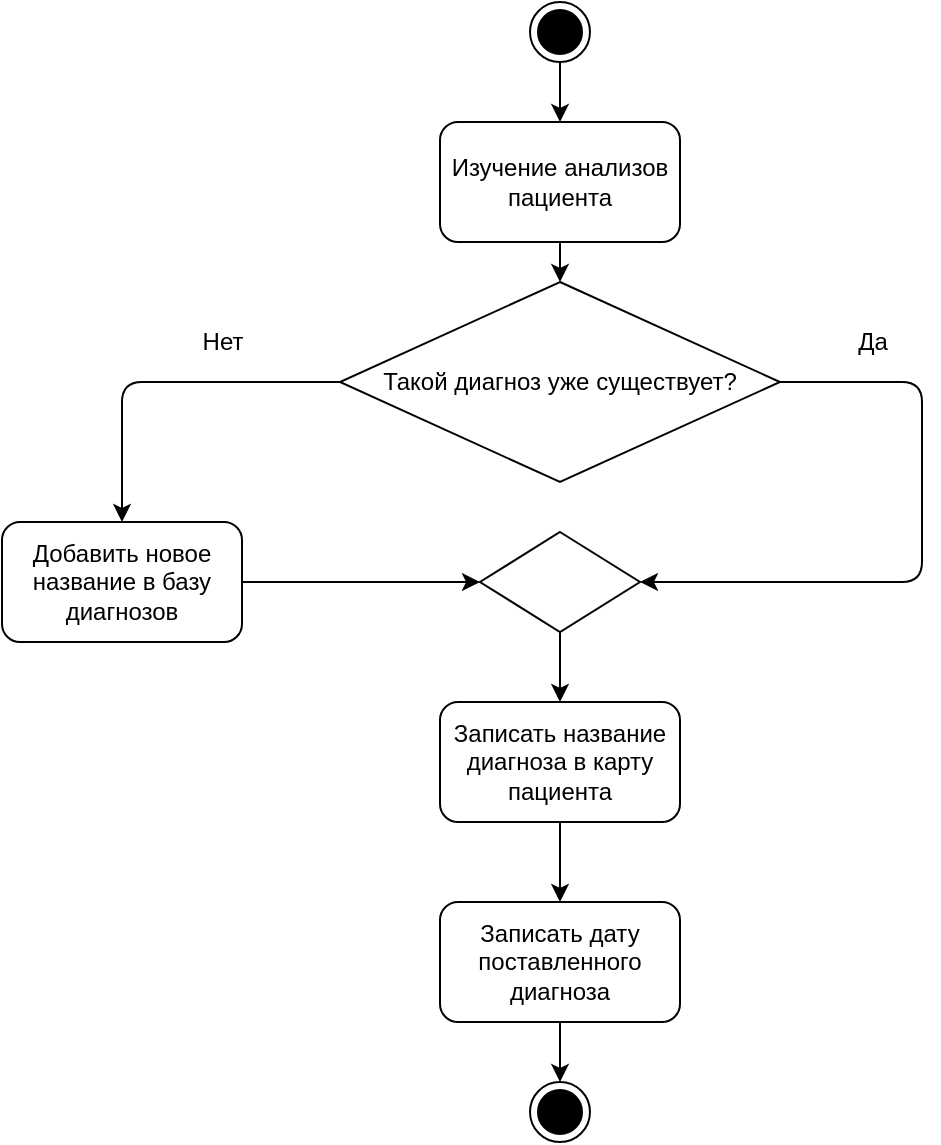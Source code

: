 <mxfile version="13.9.2" type="github">
  <diagram id="M-r2KvOiGQampgGJAHBi" name="Page-1">
    <mxGraphModel dx="898" dy="511" grid="1" gridSize="10" guides="1" tooltips="1" connect="1" arrows="1" fold="1" page="1" pageScale="1" pageWidth="827" pageHeight="1169" background="none" math="0" shadow="0">
      <root>
        <mxCell id="0" />
        <mxCell id="1" parent="0" />
        <mxCell id="YObjTYddOFlQ0gVV6bDq-1" value="" style="ellipse;html=1;shape=endState;fillColor=#000000;strokeColor=#000000;" parent="1" vertex="1">
          <mxGeometry x="384" y="10" width="30" height="30" as="geometry" />
        </mxCell>
        <mxCell id="YObjTYddOFlQ0gVV6bDq-2" value="" style="endArrow=classic;html=1;exitX=0.5;exitY=1;exitDx=0;exitDy=0;entryX=0.5;entryY=0;entryDx=0;entryDy=0;" parent="1" source="YObjTYddOFlQ0gVV6bDq-1" target="YObjTYddOFlQ0gVV6bDq-3" edge="1">
          <mxGeometry width="50" height="50" relative="1" as="geometry">
            <mxPoint x="390" y="200" as="sourcePoint" />
            <mxPoint x="399" y="120" as="targetPoint" />
          </mxGeometry>
        </mxCell>
        <mxCell id="YObjTYddOFlQ0gVV6bDq-3" value="Изучение анализов пациента" style="rounded=1;whiteSpace=wrap;html=1;" parent="1" vertex="1">
          <mxGeometry x="339" y="70" width="120" height="60" as="geometry" />
        </mxCell>
        <mxCell id="YObjTYddOFlQ0gVV6bDq-4" value="Такой диагноз уже существует?" style="rhombus;whiteSpace=wrap;html=1;" parent="1" vertex="1">
          <mxGeometry x="289" y="150" width="220" height="100" as="geometry" />
        </mxCell>
        <mxCell id="YObjTYddOFlQ0gVV6bDq-5" value="" style="endArrow=classic;html=1;exitX=0.5;exitY=1;exitDx=0;exitDy=0;entryX=0.5;entryY=0;entryDx=0;entryDy=0;" parent="1" source="YObjTYddOFlQ0gVV6bDq-3" target="YObjTYddOFlQ0gVV6bDq-4" edge="1">
          <mxGeometry width="50" height="50" relative="1" as="geometry">
            <mxPoint x="390" y="200" as="sourcePoint" />
            <mxPoint x="440" y="150" as="targetPoint" />
          </mxGeometry>
        </mxCell>
        <mxCell id="YObjTYddOFlQ0gVV6bDq-6" value="" style="endArrow=classic;html=1;exitX=0;exitY=0.5;exitDx=0;exitDy=0;edgeStyle=orthogonalEdgeStyle;entryX=0.5;entryY=0;entryDx=0;entryDy=0;" parent="1" source="YObjTYddOFlQ0gVV6bDq-4" target="YObjTYddOFlQ0gVV6bDq-10" edge="1">
          <mxGeometry width="50" height="50" relative="1" as="geometry">
            <mxPoint x="390" y="200" as="sourcePoint" />
            <mxPoint x="180" y="260" as="targetPoint" />
          </mxGeometry>
        </mxCell>
        <mxCell id="YObjTYddOFlQ0gVV6bDq-7" value="" style="endArrow=classic;html=1;exitX=1;exitY=0.5;exitDx=0;exitDy=0;edgeStyle=orthogonalEdgeStyle;entryX=1;entryY=0.5;entryDx=0;entryDy=0;" parent="1" source="YObjTYddOFlQ0gVV6bDq-4" target="YObjTYddOFlQ0gVV6bDq-11" edge="1">
          <mxGeometry width="50" height="50" relative="1" as="geometry">
            <mxPoint x="390" y="200" as="sourcePoint" />
            <mxPoint x="520" y="290" as="targetPoint" />
            <Array as="points">
              <mxPoint x="580" y="200" />
              <mxPoint x="580" y="300" />
            </Array>
          </mxGeometry>
        </mxCell>
        <mxCell id="YObjTYddOFlQ0gVV6bDq-8" value="Да" style="text;html=1;resizable=0;autosize=1;align=center;verticalAlign=middle;points=[];fillColor=none;strokeColor=none;rounded=0;" parent="1" vertex="1">
          <mxGeometry x="540" y="170" width="30" height="20" as="geometry" />
        </mxCell>
        <mxCell id="YObjTYddOFlQ0gVV6bDq-9" value="Нет" style="text;html=1;resizable=0;autosize=1;align=center;verticalAlign=middle;points=[];fillColor=none;strokeColor=none;rounded=0;" parent="1" vertex="1">
          <mxGeometry x="210" y="170" width="40" height="20" as="geometry" />
        </mxCell>
        <mxCell id="YObjTYddOFlQ0gVV6bDq-10" value="Добавить новое название в базу диагнозов" style="rounded=1;whiteSpace=wrap;html=1;" parent="1" vertex="1">
          <mxGeometry x="120" y="270" width="120" height="60" as="geometry" />
        </mxCell>
        <mxCell id="YObjTYddOFlQ0gVV6bDq-11" value="" style="rhombus;whiteSpace=wrap;html=1;" parent="1" vertex="1">
          <mxGeometry x="359" y="275" width="80" height="50" as="geometry" />
        </mxCell>
        <mxCell id="YObjTYddOFlQ0gVV6bDq-12" value="" style="endArrow=classic;html=1;exitX=1;exitY=0.5;exitDx=0;exitDy=0;entryX=0;entryY=0.5;entryDx=0;entryDy=0;" parent="1" source="YObjTYddOFlQ0gVV6bDq-10" target="YObjTYddOFlQ0gVV6bDq-11" edge="1">
          <mxGeometry width="50" height="50" relative="1" as="geometry">
            <mxPoint x="390" y="370" as="sourcePoint" />
            <mxPoint x="390" y="310" as="targetPoint" />
          </mxGeometry>
        </mxCell>
        <mxCell id="YObjTYddOFlQ0gVV6bDq-13" value="" style="endArrow=classic;html=1;exitX=0.5;exitY=1;exitDx=0;exitDy=0;entryX=0.5;entryY=0;entryDx=0;entryDy=0;" parent="1" source="YObjTYddOFlQ0gVV6bDq-11" target="YObjTYddOFlQ0gVV6bDq-14" edge="1">
          <mxGeometry width="50" height="50" relative="1" as="geometry">
            <mxPoint x="390" y="370" as="sourcePoint" />
            <mxPoint x="399" y="390" as="targetPoint" />
          </mxGeometry>
        </mxCell>
        <mxCell id="YObjTYddOFlQ0gVV6bDq-14" value="Записать название диагноза в карту пациента" style="rounded=1;whiteSpace=wrap;html=1;" parent="1" vertex="1">
          <mxGeometry x="339" y="360" width="120" height="60" as="geometry" />
        </mxCell>
        <mxCell id="YObjTYddOFlQ0gVV6bDq-15" value="Записать дату поставленного диагноза" style="rounded=1;whiteSpace=wrap;html=1;" parent="1" vertex="1">
          <mxGeometry x="339" y="460" width="120" height="60" as="geometry" />
        </mxCell>
        <mxCell id="YObjTYddOFlQ0gVV6bDq-16" value="" style="endArrow=classic;html=1;exitX=0.5;exitY=1;exitDx=0;exitDy=0;entryX=0.5;entryY=0;entryDx=0;entryDy=0;" parent="1" source="YObjTYddOFlQ0gVV6bDq-14" target="YObjTYddOFlQ0gVV6bDq-15" edge="1">
          <mxGeometry width="50" height="50" relative="1" as="geometry">
            <mxPoint x="390" y="350" as="sourcePoint" />
            <mxPoint x="440" y="300" as="targetPoint" />
          </mxGeometry>
        </mxCell>
        <mxCell id="YObjTYddOFlQ0gVV6bDq-17" value="" style="endArrow=classic;html=1;exitX=0.5;exitY=1;exitDx=0;exitDy=0;entryX=0.5;entryY=0;entryDx=0;entryDy=0;" parent="1" source="YObjTYddOFlQ0gVV6bDq-15" target="YObjTYddOFlQ0gVV6bDq-18" edge="1">
          <mxGeometry width="50" height="50" relative="1" as="geometry">
            <mxPoint x="390" y="430" as="sourcePoint" />
            <mxPoint x="399" y="560" as="targetPoint" />
          </mxGeometry>
        </mxCell>
        <mxCell id="YObjTYddOFlQ0gVV6bDq-18" value="" style="ellipse;html=1;shape=endState;fillColor=#000000;strokeColor=#000000;" parent="1" vertex="1">
          <mxGeometry x="384" y="550" width="30" height="30" as="geometry" />
        </mxCell>
      </root>
    </mxGraphModel>
  </diagram>
</mxfile>
